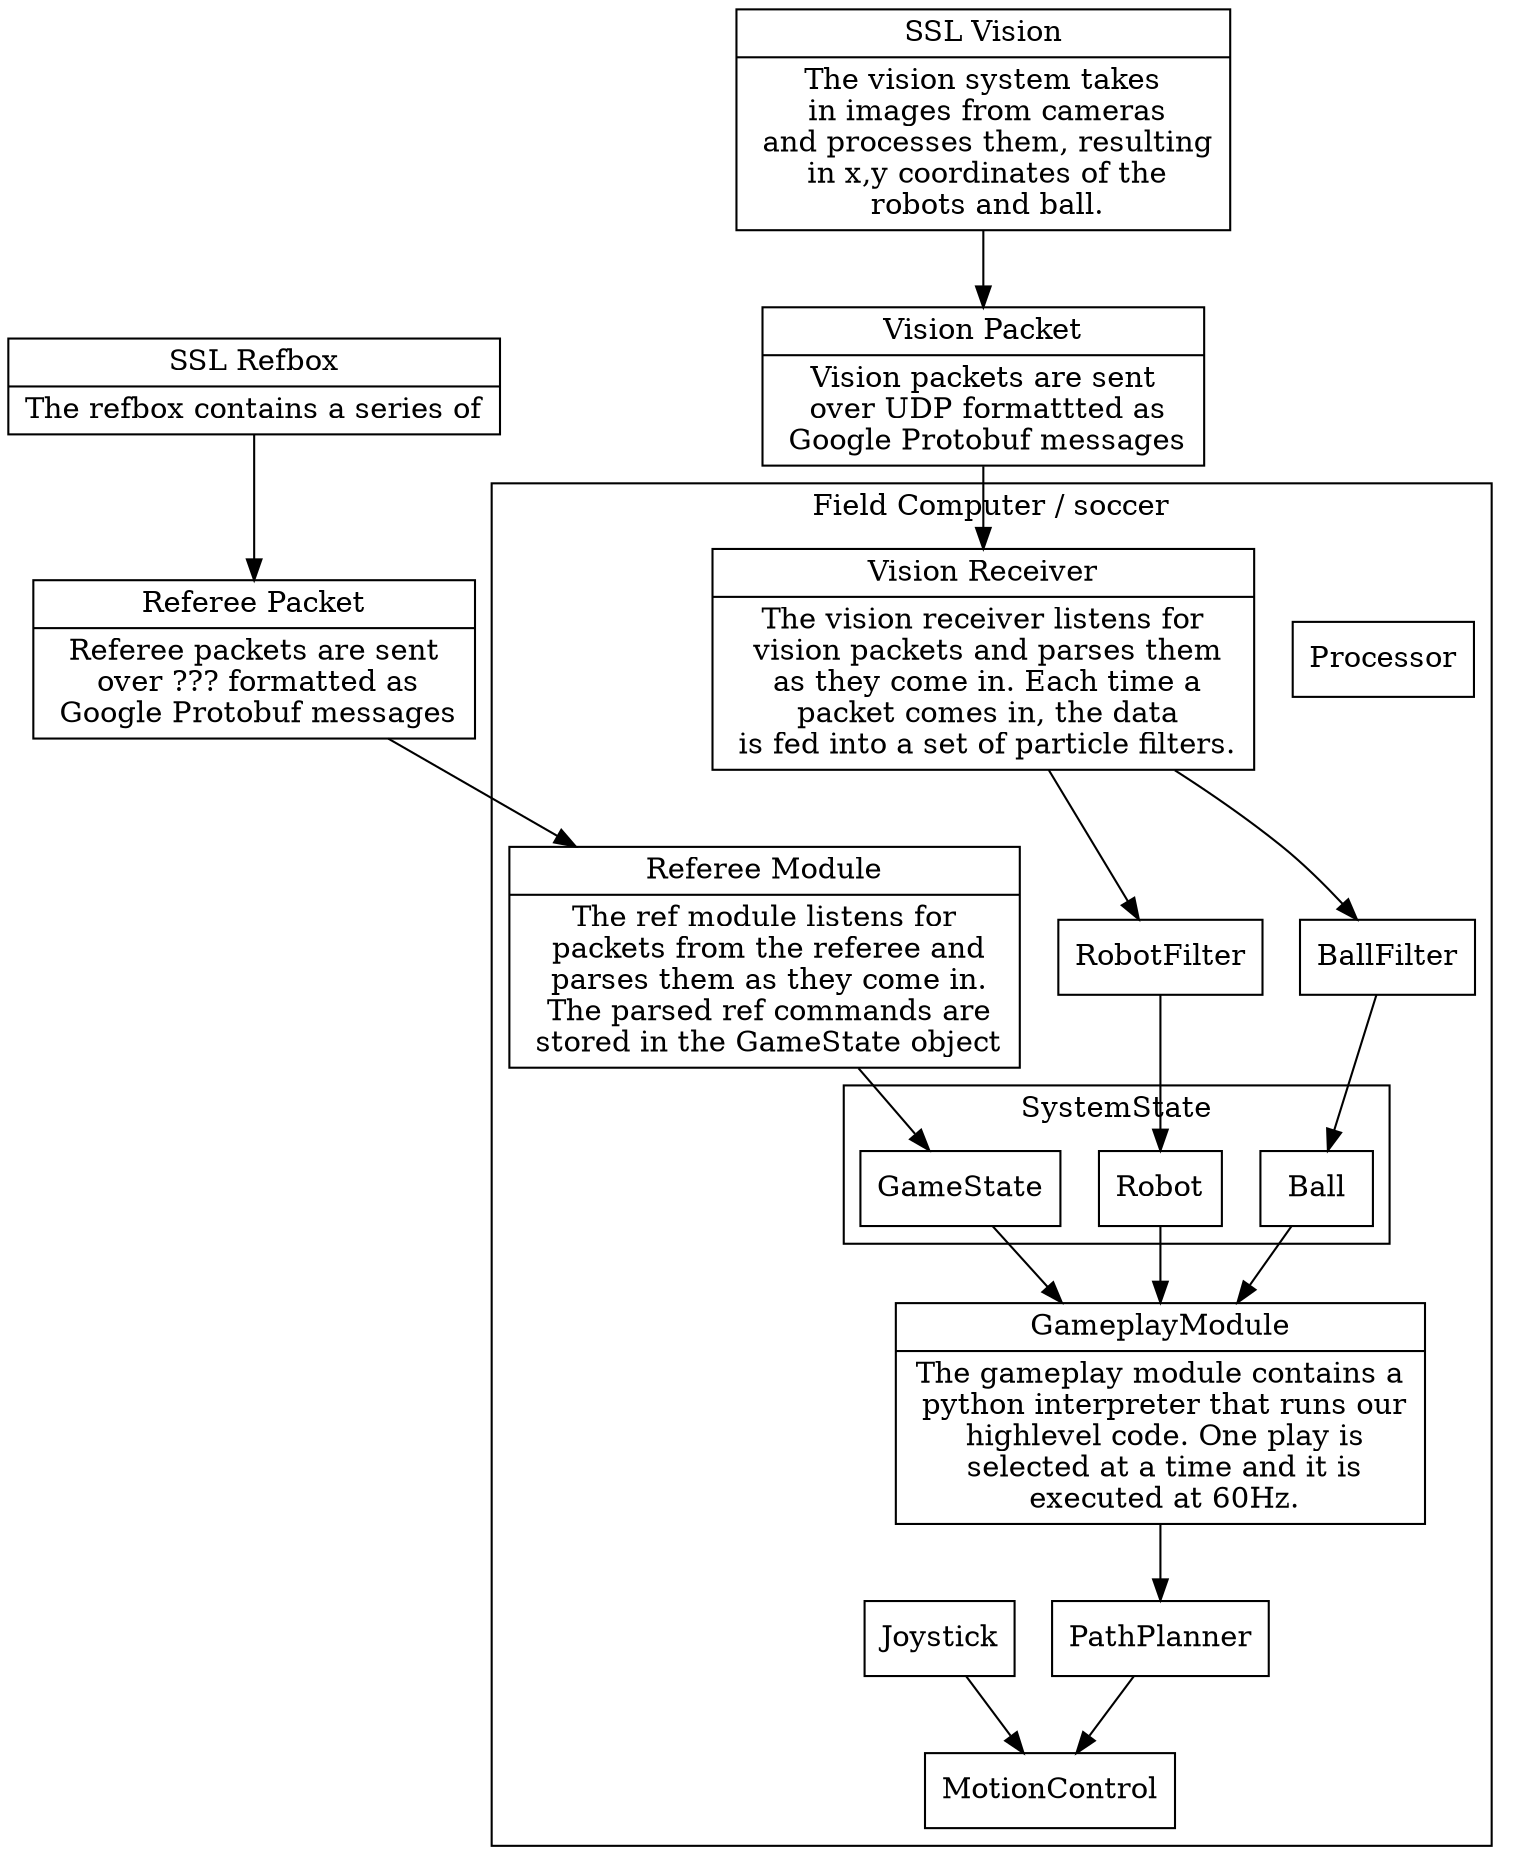 digraph Soccer {
    node [shape=record];

    subgraph cluster_3 {
        label="Field Computer / soccer";

        Processor;
        VisionReceiver [label="{Vision Receiver | The vision receiver listens for\n vision packets and parses them\n as they come in.  Each time a\n packet comes in, the data\n is fed into a set of particle filters.}"];


        RefereeeModule [label="{Referee Module | The ref module listens for\n packets from the referee and\n parses them as they come in.\n  The parsed ref commands are\n stored in the GameState object}"];

        RefereeeModule -> GameState;


        {GameState, Robot, Ball} -> GameplayModule;


        GameplayModule [label="{GameplayModule | The gameplay module contains a\n python interpreter that runs our\n highlevel code.  One play is\n selected at a time and it is\n executed at 60Hz.}"];


        GameplayModule -> PathPlanner -> MotionControl;

        subgraph cluster_4 {
            label="SystemState";

            Ball, Robot, GameState;
        }

        Joystick -> MotionControl;

        VisionReceiver -> {RobotFilter, BallFilter};
        RobotFilter -> Robot;
        BallFilter -> Ball;
    }


    ssl_vision [label="{SSL Vision | The vision system takes\n in images from cameras\n and processes them, resulting\n in x,y coordinates of the\n robots and ball.}"];
    

    ssl_refbox [label="{SSL Refbox | The refbox contains a series of}"];


    VisionPacket [label="{Vision Packet | Vision packets are sent\n over UDP formattted as\n Google Protobuf messages}"];

    RefereePacket [label="{Referee Packet | Referee packets are sent\n over ??? formatted as\n Google Protobuf messages}"];

    ssl_vision -> VisionPacket -> VisionReceiver;


    ssl_refbox -> RefereePacket -> RefereeeModule;
}
